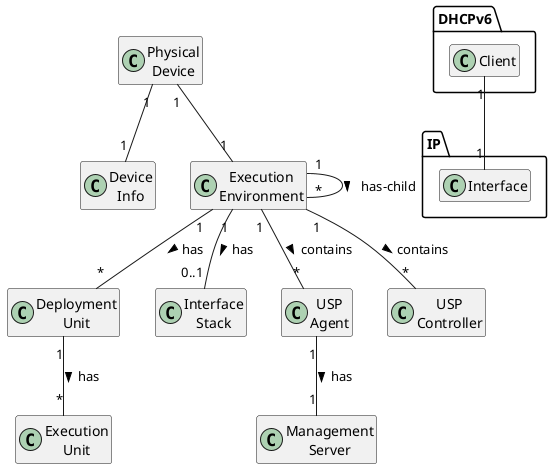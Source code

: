 @startuml

class "Device\nInfo" as DI
class "Deployment\nUnit" as DU
class "Execution\nEnvironment" as EE
class "Execution\nUnit" as EU
class "Interface\nStack" as IS
class "Management\nServer" as MS
class "Physical\nDevice" as PD
class "USP\nAgent" as UA
class "USP\nController" as UC

PD "1" -- "1" DI

PD "1" -- "1" EE
EE "1" -- "*" EE : > has-child

EE "1" -- "*" UA : > contains
EE "1" -- "*" UC : > contains

EE "1" -- "0..1" IS : > has
EE "1" -- "*" DU : > has

DU "1" -- "*" EU : > has

UA "1" -- "1" MS : > has

namespace IP {
  class Interface
}

namespace DHCPv6 {
  Client "1" -- "1" IP.Interface
}

hide empty fields
hide empty methods

@enduml
